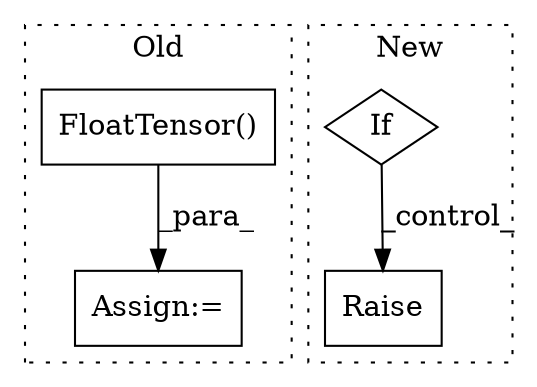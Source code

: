 digraph G {
subgraph cluster0 {
1 [label="FloatTensor()" a="75" s="21598,21629" l="18,1" shape="box"];
4 [label="Assign:=" a="68" s="21576" l="3" shape="box"];
label = "Old";
style="dotted";
}
subgraph cluster1 {
2 [label="Raise" a="91" s="21104" l="6" shape="box"];
3 [label="If" a="96" s="21059" l="3" shape="diamond"];
label = "New";
style="dotted";
}
1 -> 4 [label="_para_"];
3 -> 2 [label="_control_"];
}